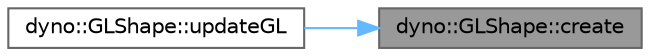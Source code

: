 digraph "dyno::GLShape::create"
{
 // LATEX_PDF_SIZE
  bgcolor="transparent";
  edge [fontname=Helvetica,fontsize=10,labelfontname=Helvetica,labelfontsize=10];
  node [fontname=Helvetica,fontsize=10,shape=box,height=0.2,width=0.4];
  rankdir="RL";
  Node1 [id="Node000001",label="dyno::GLShape::create",height=0.2,width=0.4,color="gray40", fillcolor="grey60", style="filled", fontcolor="black",tooltip=" "];
  Node1 -> Node2 [id="edge1_Node000001_Node000002",dir="back",color="steelblue1",style="solid",tooltip=" "];
  Node2 [id="Node000002",label="dyno::GLShape::updateGL",height=0.2,width=0.4,color="grey40", fillcolor="white", style="filled",URL="$classdyno_1_1_g_l_shape.html#a32d5eabeb84a085dc6de2721a1d1e4ad",tooltip=" "];
}
